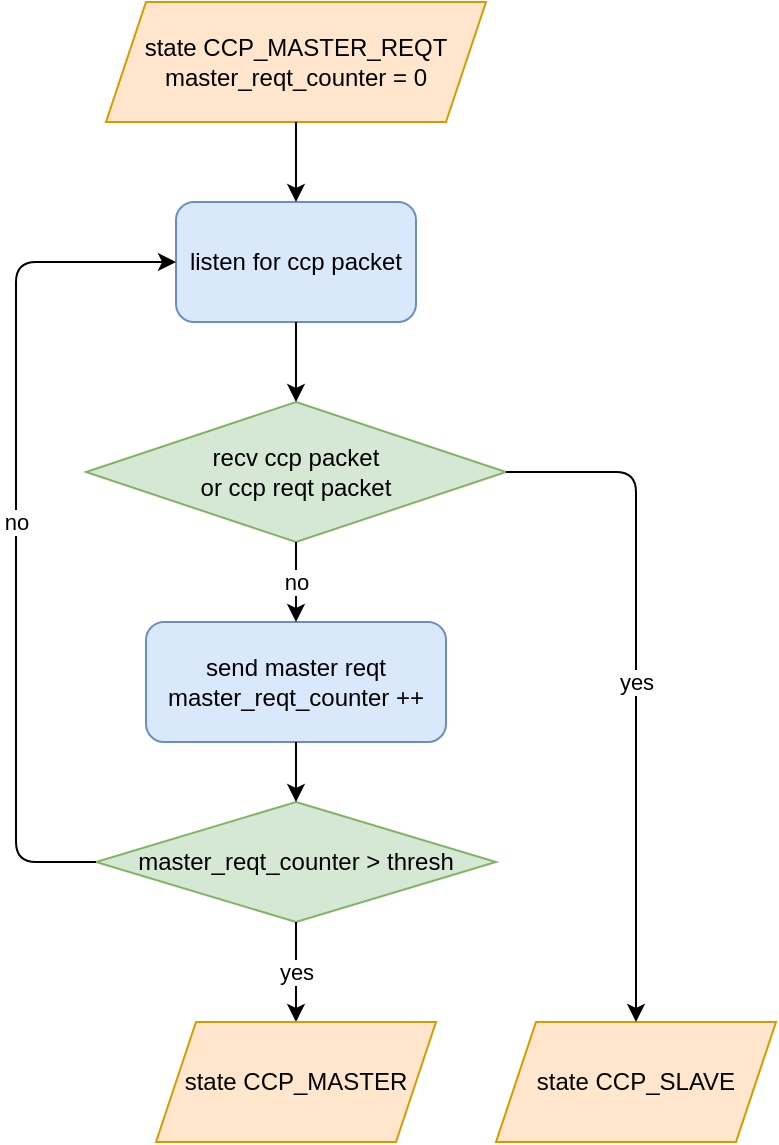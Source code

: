 <mxfile version="13.9.9" type="device"><diagram id="KBELwQPxRlzD4_hZ4moY" name="Page-1"><mxGraphModel dx="252" dy="580" grid="1" gridSize="10" guides="1" tooltips="1" connect="1" arrows="1" fold="1" page="1" pageScale="1" pageWidth="850" pageHeight="1100" math="0" shadow="0"><root><mxCell id="0"/><mxCell id="1" parent="0"/><mxCell id="W-vlIvGrjbLARq7sIpou-1" value="listen for ccp packet" style="rounded=1;whiteSpace=wrap;html=1;fillColor=#dae8fc;strokeColor=#6c8ebf;" vertex="1" parent="1"><mxGeometry x="980" y="130" width="120" height="60" as="geometry"/></mxCell><mxCell id="W-vlIvGrjbLARq7sIpou-2" value="send master reqt&lt;br&gt;master_reqt_counter ++" style="rounded=1;whiteSpace=wrap;html=1;fillColor=#dae8fc;strokeColor=#6c8ebf;" vertex="1" parent="1"><mxGeometry x="965" y="340" width="150" height="60" as="geometry"/></mxCell><mxCell id="W-vlIvGrjbLARq7sIpou-3" value="recv ccp packet&lt;br&gt;or ccp reqt packet" style="rhombus;whiteSpace=wrap;html=1;fillColor=#d5e8d4;strokeColor=#82b366;" vertex="1" parent="1"><mxGeometry x="935" y="230" width="210" height="70" as="geometry"/></mxCell><mxCell id="W-vlIvGrjbLARq7sIpou-4" value="no" style="endArrow=classic;html=1;exitX=0.5;exitY=1;exitDx=0;exitDy=0;entryX=0.5;entryY=0;entryDx=0;entryDy=0;" edge="1" parent="1" source="W-vlIvGrjbLARq7sIpou-3" target="W-vlIvGrjbLARq7sIpou-2"><mxGeometry width="50" height="50" relative="1" as="geometry"><mxPoint x="1000" y="270" as="sourcePoint"/><mxPoint x="1050" y="220" as="targetPoint"/></mxGeometry></mxCell><mxCell id="W-vlIvGrjbLARq7sIpou-5" value="&lt;span&gt;master_reqt_counter &amp;gt; thresh&lt;/span&gt;" style="rhombus;whiteSpace=wrap;html=1;fillColor=#d5e8d4;strokeColor=#82b366;" vertex="1" parent="1"><mxGeometry x="940" y="430" width="200" height="60" as="geometry"/></mxCell><mxCell id="W-vlIvGrjbLARq7sIpou-6" value="" style="endArrow=classic;html=1;exitX=0.5;exitY=1;exitDx=0;exitDy=0;entryX=0.5;entryY=0;entryDx=0;entryDy=0;" edge="1" parent="1" source="W-vlIvGrjbLARq7sIpou-2" target="W-vlIvGrjbLARq7sIpou-5"><mxGeometry width="50" height="50" relative="1" as="geometry"><mxPoint x="1010" y="380" as="sourcePoint"/><mxPoint x="1060" y="330" as="targetPoint"/></mxGeometry></mxCell><mxCell id="W-vlIvGrjbLARq7sIpou-7" value="no" style="endArrow=classic;html=1;exitX=0;exitY=0.5;exitDx=0;exitDy=0;entryX=0;entryY=0.5;entryDx=0;entryDy=0;" edge="1" parent="1" source="W-vlIvGrjbLARq7sIpou-5" target="W-vlIvGrjbLARq7sIpou-1"><mxGeometry width="50" height="50" relative="1" as="geometry"><mxPoint x="1010" y="380" as="sourcePoint"/><mxPoint x="1060" y="330" as="targetPoint"/><Array as="points"><mxPoint x="900" y="460"/><mxPoint x="900" y="160"/></Array></mxGeometry></mxCell><mxCell id="W-vlIvGrjbLARq7sIpou-8" value="" style="endArrow=classic;html=1;exitX=0.5;exitY=1;exitDx=0;exitDy=0;" edge="1" parent="1" source="W-vlIvGrjbLARq7sIpou-1" target="W-vlIvGrjbLARq7sIpou-3"><mxGeometry width="50" height="50" relative="1" as="geometry"><mxPoint x="1020" y="360" as="sourcePoint"/><mxPoint x="1070" y="310" as="targetPoint"/></mxGeometry></mxCell><mxCell id="W-vlIvGrjbLARq7sIpou-9" value="yes" style="endArrow=classic;html=1;exitX=0.5;exitY=1;exitDx=0;exitDy=0;entryX=0.5;entryY=0;entryDx=0;entryDy=0;" edge="1" parent="1" source="W-vlIvGrjbLARq7sIpou-5" target="W-vlIvGrjbLARq7sIpou-10"><mxGeometry width="50" height="50" relative="1" as="geometry"><mxPoint x="1060" y="330" as="sourcePoint"/><mxPoint x="1160" y="460" as="targetPoint"/></mxGeometry></mxCell><mxCell id="W-vlIvGrjbLARq7sIpou-10" value="&lt;span&gt;state CCP_MASTER&lt;/span&gt;" style="shape=parallelogram;perimeter=parallelogramPerimeter;whiteSpace=wrap;html=1;fixedSize=1;fillColor=#ffe6cc;strokeColor=#d79b00;" vertex="1" parent="1"><mxGeometry x="970" y="540" width="140" height="60" as="geometry"/></mxCell><mxCell id="W-vlIvGrjbLARq7sIpou-11" value="&lt;span&gt;state CCP_MASTER_REQT&lt;br&gt;&lt;/span&gt;master_reqt_counter = 0&lt;span&gt;&lt;br&gt;&lt;/span&gt;" style="shape=parallelogram;perimeter=parallelogramPerimeter;whiteSpace=wrap;html=1;fixedSize=1;fillColor=#ffe6cc;strokeColor=#d79b00;" vertex="1" parent="1"><mxGeometry x="945" y="30" width="190" height="60" as="geometry"/></mxCell><mxCell id="W-vlIvGrjbLARq7sIpou-12" value="" style="endArrow=classic;html=1;exitX=0.5;exitY=1;exitDx=0;exitDy=0;entryX=0.5;entryY=0;entryDx=0;entryDy=0;" edge="1" parent="1" source="W-vlIvGrjbLARq7sIpou-11" target="W-vlIvGrjbLARq7sIpou-1"><mxGeometry width="50" height="50" relative="1" as="geometry"><mxPoint x="850" y="210" as="sourcePoint"/><mxPoint x="900" y="160" as="targetPoint"/></mxGeometry></mxCell><mxCell id="W-vlIvGrjbLARq7sIpou-13" value="&lt;span&gt;state CCP_SLAVE&lt;/span&gt;" style="shape=parallelogram;perimeter=parallelogramPerimeter;whiteSpace=wrap;html=1;fixedSize=1;fillColor=#ffe6cc;strokeColor=#d79b00;" vertex="1" parent="1"><mxGeometry x="1140" y="540" width="140" height="60" as="geometry"/></mxCell><mxCell id="W-vlIvGrjbLARq7sIpou-14" value="yes" style="endArrow=classic;html=1;exitX=1;exitY=0.5;exitDx=0;exitDy=0;entryX=0.5;entryY=0;entryDx=0;entryDy=0;" edge="1" parent="1" source="W-vlIvGrjbLARq7sIpou-3" target="W-vlIvGrjbLARq7sIpou-13"><mxGeometry width="50" height="50" relative="1" as="geometry"><mxPoint x="1380" y="340" as="sourcePoint"/><mxPoint x="1430" y="290" as="targetPoint"/><Array as="points"><mxPoint x="1210" y="265"/></Array></mxGeometry></mxCell></root></mxGraphModel></diagram></mxfile>